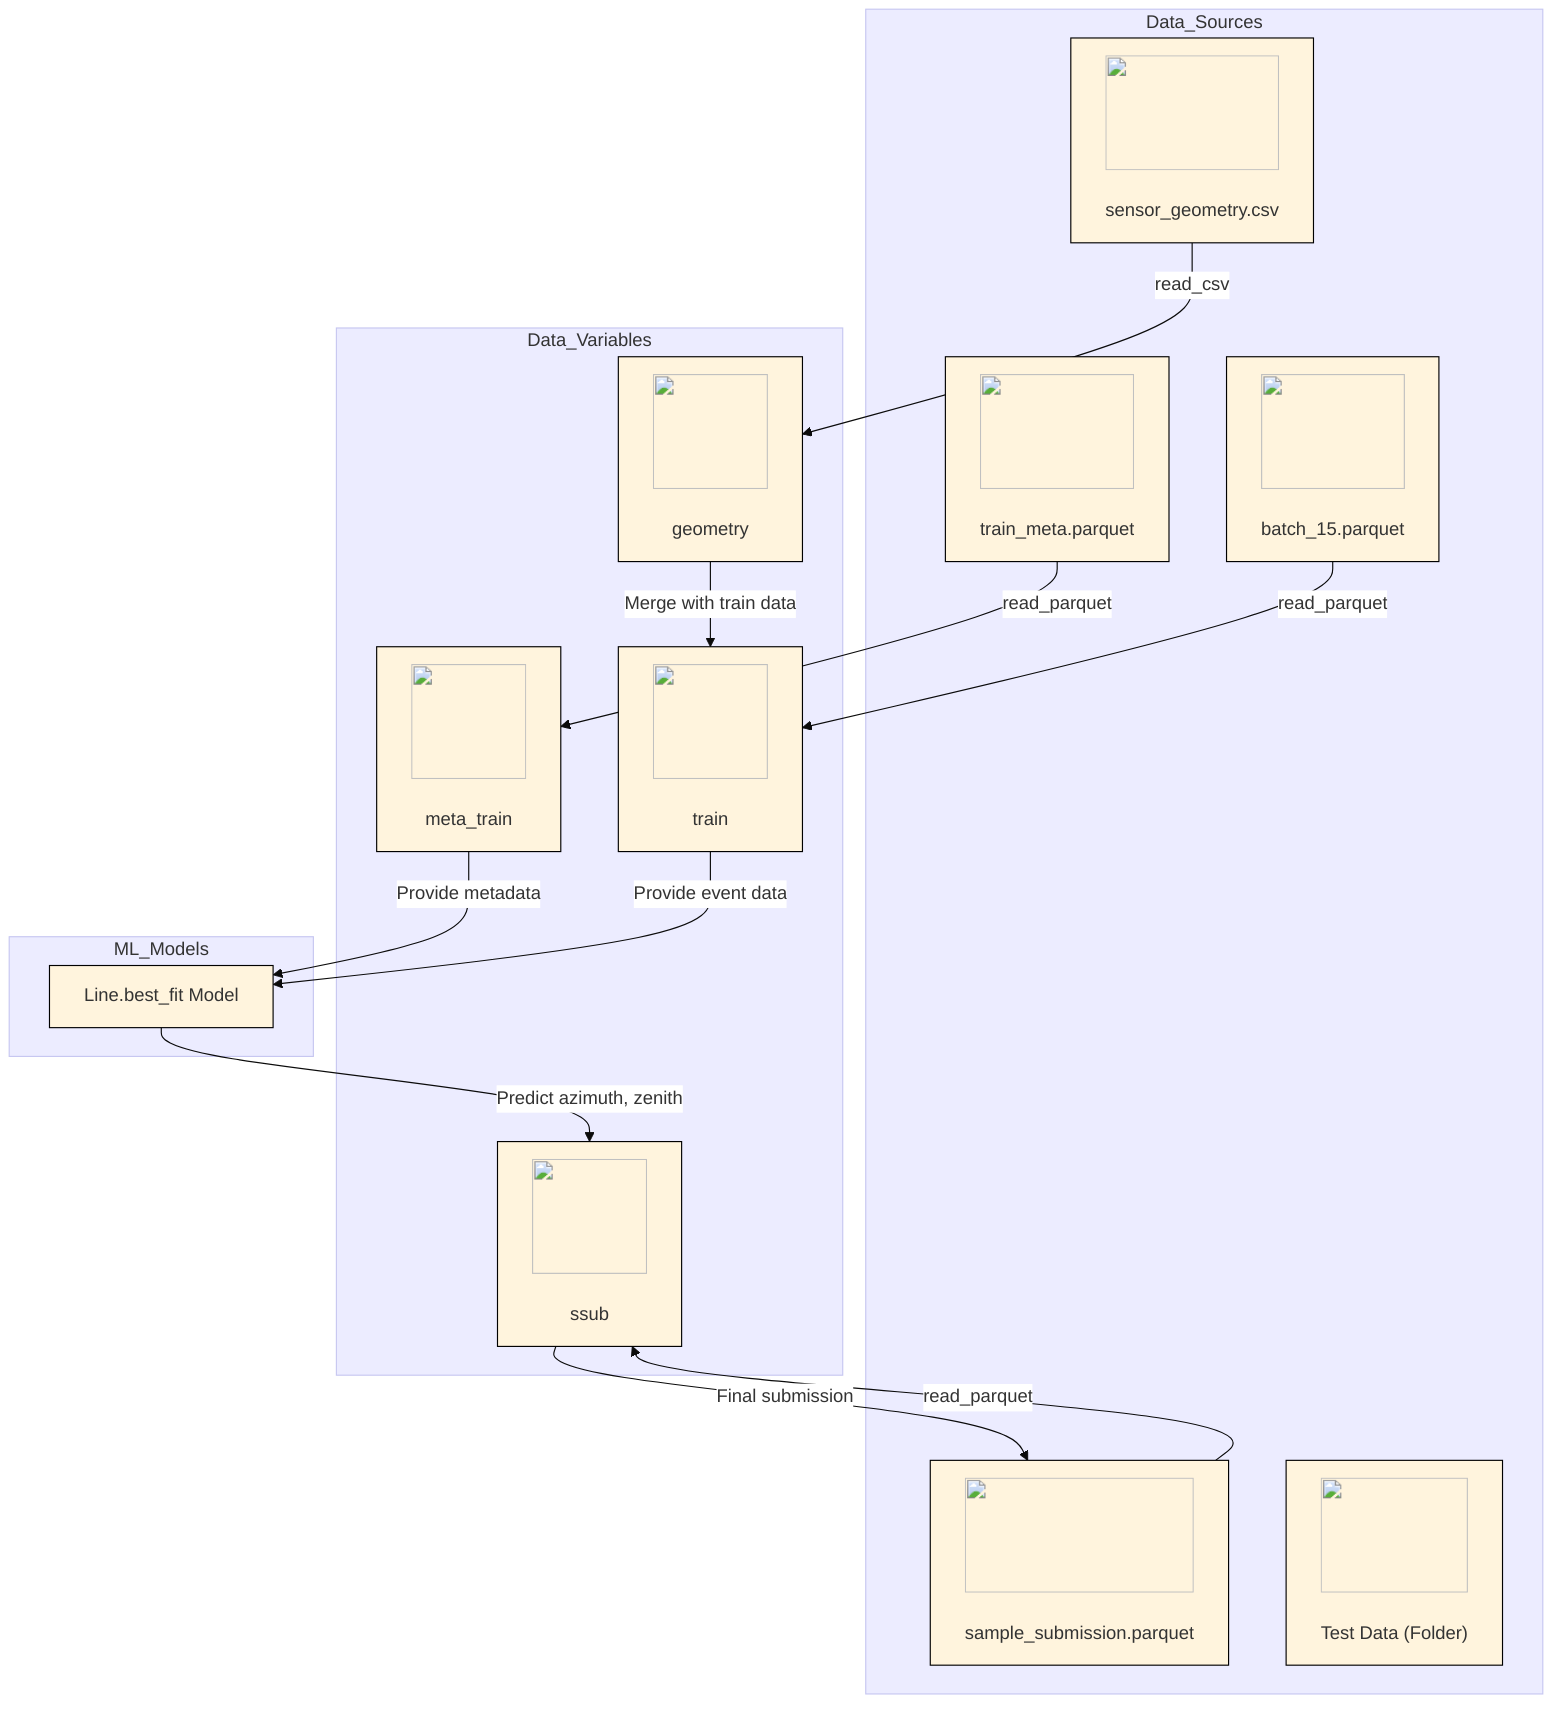 %%{init: {'theme': 'base', 'themeVariables': { 'edgeLabelBackground':'#ffffff', 'nodeBorder':'#000000', 'tertiaryColor': '#ECECFF', 'tertiaryTextColor': '#333333'}}}%%
flowchart TD
    %% Data sources
    subgraph Data_Sources
        A1["<img src='icons/database.svg' width=100 height=100/> <br/> train_meta.parquet"]
        A2["<img src='icons/database.svg' width=100 height=100/> <br/> sensor_geometry.csv"]
        A3["<img src='icons/database.svg' width=100 height=100/> <br/> batch_15.parquet"]
        A4["<img src='icons/file.svg' width=100 height=100/> <br/> sample_submission.parquet"]
        A5["<img src='icons/folder.svg' width=100 height=100/> <br/> Test Data (Folder)"]
    end

    %% Data Variables
    subgraph Data_Variables
        B1["<img src='icons/table.svg' width=100 height=100/> <br/> meta_train"]
        B2["<img src='icons/table.svg' width=100 height=100/> <br/> geometry"]
        B3["<img src='icons/table.svg' width=100 height=100/> <br/> train"]
        B4["<img src='icons/table.svg' width=100 height=100/> <br/> ssub"]
    end

    %% Models
    subgraph ML_Models
        M1["Line.best_fit Model"]
    end

    %% Data Flow
    A1 --> |"read_parquet"| B1
    A2 --> |"read_csv"| B2
    A3 --> |"read_parquet"| B3
    A4 --> |"read_parquet"| B4
    B2 --> |"Merge with train data"| B3
    B1 --> |"Provide metadata"| M1
    B3 --> |"Provide event data"| M1

    %% Model flows
    M1 --> |"Predict azimuth, zenith"| B4
    B4 --> |"Final submission"| A4

    %% Comments
    click A1 href "#" "Contains metadata for training"
    click A2 href "#" "Details sensor positions"
    click A3 href "#" "Contains training event data"
    click A4 href "#" "Template for output submission"
    click A5 href "#" "Folder for test data"

    click B1 href "#" "Training metadata"
    click B2 href "#" "Sensor geometry data"
    click B3 href "#" "Pulse data for events"
    click B4 href "#" "Submission data"

    click M1 href "#" "3D coordinate fitting model"